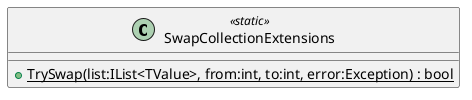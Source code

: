 @startuml
class SwapCollectionExtensions <<static>> {
    + {static} TrySwap(list:IList<TValue>, from:int, to:int, error:Exception) : bool
}
@enduml
